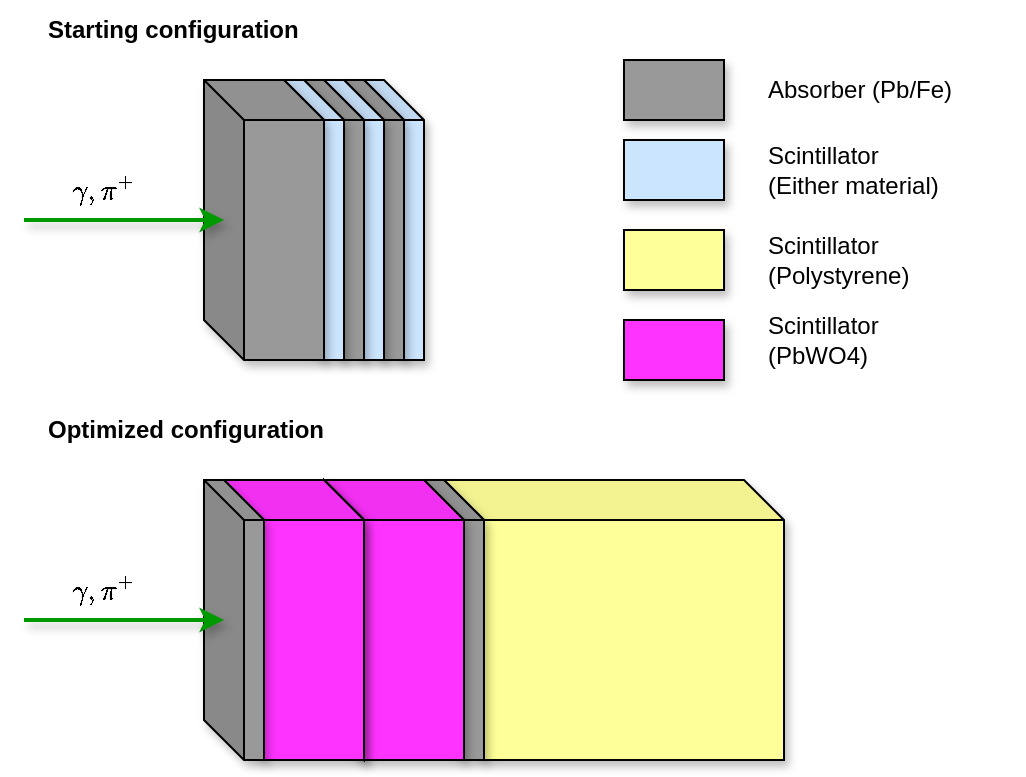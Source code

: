 <mxfile version="26.0.15">
  <diagram name="Page-1" id="q4JPDQS4Gc57KP7Na_hn">
    <mxGraphModel dx="989" dy="572" grid="1" gridSize="10" guides="1" tooltips="1" connect="1" arrows="1" fold="1" page="0" pageScale="1" pageWidth="850" pageHeight="1100" math="1" shadow="0">
      <root>
        <mxCell id="0" />
        <mxCell id="1" parent="0" />
        <mxCell id="X3QTyoNAxPj6baneBhGI-17" value="" style="shape=cube;whiteSpace=wrap;html=1;boundedLbl=1;backgroundOutline=1;darkOpacity=0.05;darkOpacity2=0.1;fillColor=#CCE5FF;fontColor=#333333;strokeColor=#000000;shadow=1;" vertex="1" parent="1">
          <mxGeometry x="400" y="320" width="30" height="140" as="geometry" />
        </mxCell>
        <mxCell id="X3QTyoNAxPj6baneBhGI-15" value="" style="shape=cube;whiteSpace=wrap;html=1;boundedLbl=1;backgroundOutline=1;darkOpacity=0.05;darkOpacity2=0.1;fillColor=#999999;fontColor=#333333;strokeColor=#000000;shadow=1;" vertex="1" parent="1">
          <mxGeometry x="390" y="320" width="30" height="140" as="geometry" />
        </mxCell>
        <mxCell id="X3QTyoNAxPj6baneBhGI-16" value="" style="shape=cube;whiteSpace=wrap;html=1;boundedLbl=1;backgroundOutline=1;darkOpacity=0.05;darkOpacity2=0.1;fillColor=#CCE5FF;fontColor=#333333;strokeColor=#000000;shadow=1;" vertex="1" parent="1">
          <mxGeometry x="380" y="320" width="30" height="140" as="geometry" />
        </mxCell>
        <mxCell id="X3QTyoNAxPj6baneBhGI-14" value="" style="shape=cube;whiteSpace=wrap;html=1;boundedLbl=1;backgroundOutline=1;darkOpacity=0.05;darkOpacity2=0.1;fillColor=#999999;fontColor=#333333;strokeColor=#000000;shadow=1;" vertex="1" parent="1">
          <mxGeometry x="370" y="320" width="30" height="140" as="geometry" />
        </mxCell>
        <mxCell id="X3QTyoNAxPj6baneBhGI-1" value="" style="shape=cube;whiteSpace=wrap;html=1;boundedLbl=1;backgroundOutline=1;darkOpacity=0.05;darkOpacity2=0.1;fillColor=#CCE5FF;fontColor=#333333;strokeColor=#000000;shadow=1;" vertex="1" parent="1">
          <mxGeometry x="360" y="320" width="30" height="140" as="geometry" />
        </mxCell>
        <mxCell id="X3QTyoNAxPj6baneBhGI-2" value="" style="shape=cube;whiteSpace=wrap;html=1;boundedLbl=1;backgroundOutline=1;darkOpacity=0.05;darkOpacity2=0.1;fillColor=#999999;fontColor=#333333;strokeColor=#000000;shadow=1;" vertex="1" parent="1">
          <mxGeometry x="320" y="320" width="60" height="140" as="geometry" />
        </mxCell>
        <mxCell id="X3QTyoNAxPj6baneBhGI-3" value="" style="rounded=0;whiteSpace=wrap;html=1;fillColor=#999999;shadow=1;" vertex="1" parent="1">
          <mxGeometry x="530" y="310" width="50" height="30" as="geometry" />
        </mxCell>
        <mxCell id="X3QTyoNAxPj6baneBhGI-4" value="&lt;div align=&quot;left&quot;&gt;Absorber (Pb/Fe)&lt;/div&gt;" style="text;html=1;align=left;verticalAlign=middle;whiteSpace=wrap;rounded=0;" vertex="1" parent="1">
          <mxGeometry x="600" y="310" width="100" height="30" as="geometry" />
        </mxCell>
        <mxCell id="X3QTyoNAxPj6baneBhGI-5" value="" style="rounded=0;whiteSpace=wrap;html=1;fillColor=#CCE5FF;shadow=1;" vertex="1" parent="1">
          <mxGeometry x="530" y="350" width="50" height="30" as="geometry" />
        </mxCell>
        <mxCell id="X3QTyoNAxPj6baneBhGI-6" value="&lt;div align=&quot;left&quot;&gt;Scintillator&lt;/div&gt;&lt;div align=&quot;left&quot;&gt;(Either material)&lt;/div&gt;" style="text;html=1;align=left;verticalAlign=middle;whiteSpace=wrap;rounded=0;" vertex="1" parent="1">
          <mxGeometry x="600" y="345" width="130" height="40" as="geometry" />
        </mxCell>
        <mxCell id="X3QTyoNAxPj6baneBhGI-7" value="" style="endArrow=classic;html=1;rounded=0;strokeColor=#009900;shadow=1;strokeWidth=2;" edge="1" parent="1">
          <mxGeometry width="50" height="50" relative="1" as="geometry">
            <mxPoint x="230" y="390" as="sourcePoint" />
            <mxPoint x="330" y="390" as="targetPoint" />
          </mxGeometry>
        </mxCell>
        <mxCell id="X3QTyoNAxPj6baneBhGI-8" value="$$\gamma, \pi^+$$" style="text;html=1;align=center;verticalAlign=middle;whiteSpace=wrap;rounded=0;" vertex="1" parent="1">
          <mxGeometry x="240" y="360" width="60" height="30" as="geometry" />
        </mxCell>
        <mxCell id="X3QTyoNAxPj6baneBhGI-21" value="" style="shape=cube;whiteSpace=wrap;html=1;boundedLbl=1;backgroundOutline=1;darkOpacity=0.05;darkOpacity2=0.1;fillColor=#FFFF99;fontColor=#333333;strokeColor=#000000;shadow=1;" vertex="1" parent="1">
          <mxGeometry x="440" y="520" width="170" height="140" as="geometry" />
        </mxCell>
        <mxCell id="X3QTyoNAxPj6baneBhGI-22" value="" style="shape=cube;whiteSpace=wrap;html=1;boundedLbl=1;backgroundOutline=1;darkOpacity=0.05;darkOpacity2=0.1;fillColor=#999999;fontColor=#333333;strokeColor=#000000;shadow=1;" vertex="1" parent="1">
          <mxGeometry x="430" y="520" width="30" height="140" as="geometry" />
        </mxCell>
        <mxCell id="X3QTyoNAxPj6baneBhGI-23" value="" style="shape=cube;whiteSpace=wrap;html=1;boundedLbl=1;backgroundOutline=1;darkOpacity=0.05;darkOpacity2=0.1;fillColor=#FF33FF;fontColor=#333333;strokeColor=#000000;shadow=1;" vertex="1" parent="1">
          <mxGeometry x="380" y="520" width="70" height="140" as="geometry" />
        </mxCell>
        <mxCell id="X3QTyoNAxPj6baneBhGI-24" value="" style="shape=cube;whiteSpace=wrap;html=1;boundedLbl=1;backgroundOutline=1;darkOpacity=0.05;darkOpacity2=0.1;fillColor=#999999;fontColor=#333333;strokeColor=#000000;shadow=1;" vertex="1" parent="1">
          <mxGeometry x="380" y="520" width="20" height="140" as="geometry" />
        </mxCell>
        <mxCell id="X3QTyoNAxPj6baneBhGI-25" value="" style="shape=cube;whiteSpace=wrap;html=1;boundedLbl=1;backgroundOutline=1;darkOpacity=0.05;darkOpacity2=0.1;fillColor=#FF33FF;fontColor=#333333;strokeColor=#000000;shadow=1;" vertex="1" parent="1">
          <mxGeometry x="330" y="520" width="70" height="140" as="geometry" />
        </mxCell>
        <mxCell id="X3QTyoNAxPj6baneBhGI-26" value="" style="shape=cube;whiteSpace=wrap;html=1;boundedLbl=1;backgroundOutline=1;darkOpacity=0.05;darkOpacity2=0.1;fillColor=#999999;fontColor=#333333;strokeColor=#000000;shadow=1;" vertex="1" parent="1">
          <mxGeometry x="320" y="520" width="30" height="140" as="geometry" />
        </mxCell>
        <mxCell id="X3QTyoNAxPj6baneBhGI-31" value="" style="endArrow=classic;html=1;rounded=0;strokeColor=#009900;strokeWidth=2;shadow=1;" edge="1" parent="1">
          <mxGeometry width="50" height="50" relative="1" as="geometry">
            <mxPoint x="230" y="590" as="sourcePoint" />
            <mxPoint x="330" y="590" as="targetPoint" />
          </mxGeometry>
        </mxCell>
        <mxCell id="X3QTyoNAxPj6baneBhGI-32" value="$$\gamma, \pi^+$$" style="text;html=1;align=center;verticalAlign=middle;whiteSpace=wrap;rounded=0;" vertex="1" parent="1">
          <mxGeometry x="240" y="560" width="60" height="30" as="geometry" />
        </mxCell>
        <mxCell id="X3QTyoNAxPj6baneBhGI-35" value="&lt;b&gt;Starting configuration&lt;/b&gt;" style="text;html=1;align=left;verticalAlign=middle;whiteSpace=wrap;rounded=0;" vertex="1" parent="1">
          <mxGeometry x="240" y="280" width="160" height="30" as="geometry" />
        </mxCell>
        <mxCell id="X3QTyoNAxPj6baneBhGI-36" value="&lt;b&gt;Optimized configuration&lt;/b&gt;" style="text;html=1;align=left;verticalAlign=middle;whiteSpace=wrap;rounded=0;" vertex="1" parent="1">
          <mxGeometry x="240" y="480" width="160" height="30" as="geometry" />
        </mxCell>
        <mxCell id="X3QTyoNAxPj6baneBhGI-41" value="" style="rounded=0;whiteSpace=wrap;html=1;fillColor=#FFFF99;shadow=1;" vertex="1" parent="1">
          <mxGeometry x="530" y="395" width="50" height="30" as="geometry" />
        </mxCell>
        <mxCell id="X3QTyoNAxPj6baneBhGI-42" value="&lt;div align=&quot;left&quot;&gt;Scintillator&lt;/div&gt;&lt;div align=&quot;left&quot;&gt;(Polystyrene)&lt;br&gt;&lt;/div&gt;" style="text;html=1;align=left;verticalAlign=middle;whiteSpace=wrap;rounded=0;" vertex="1" parent="1">
          <mxGeometry x="600" y="390" width="130" height="40" as="geometry" />
        </mxCell>
        <mxCell id="X3QTyoNAxPj6baneBhGI-43" value="" style="rounded=0;whiteSpace=wrap;html=1;fillColor=#FF33FF;shadow=1;" vertex="1" parent="1">
          <mxGeometry x="530" y="440" width="50" height="30" as="geometry" />
        </mxCell>
        <mxCell id="X3QTyoNAxPj6baneBhGI-44" value="&lt;div align=&quot;left&quot;&gt;Scintillator&lt;/div&gt;&lt;div align=&quot;left&quot;&gt;(PbWO4)&lt;br&gt;&lt;/div&gt;" style="text;html=1;align=left;verticalAlign=middle;whiteSpace=wrap;rounded=0;" vertex="1" parent="1">
          <mxGeometry x="600" y="430" width="130" height="40" as="geometry" />
        </mxCell>
      </root>
    </mxGraphModel>
  </diagram>
</mxfile>

